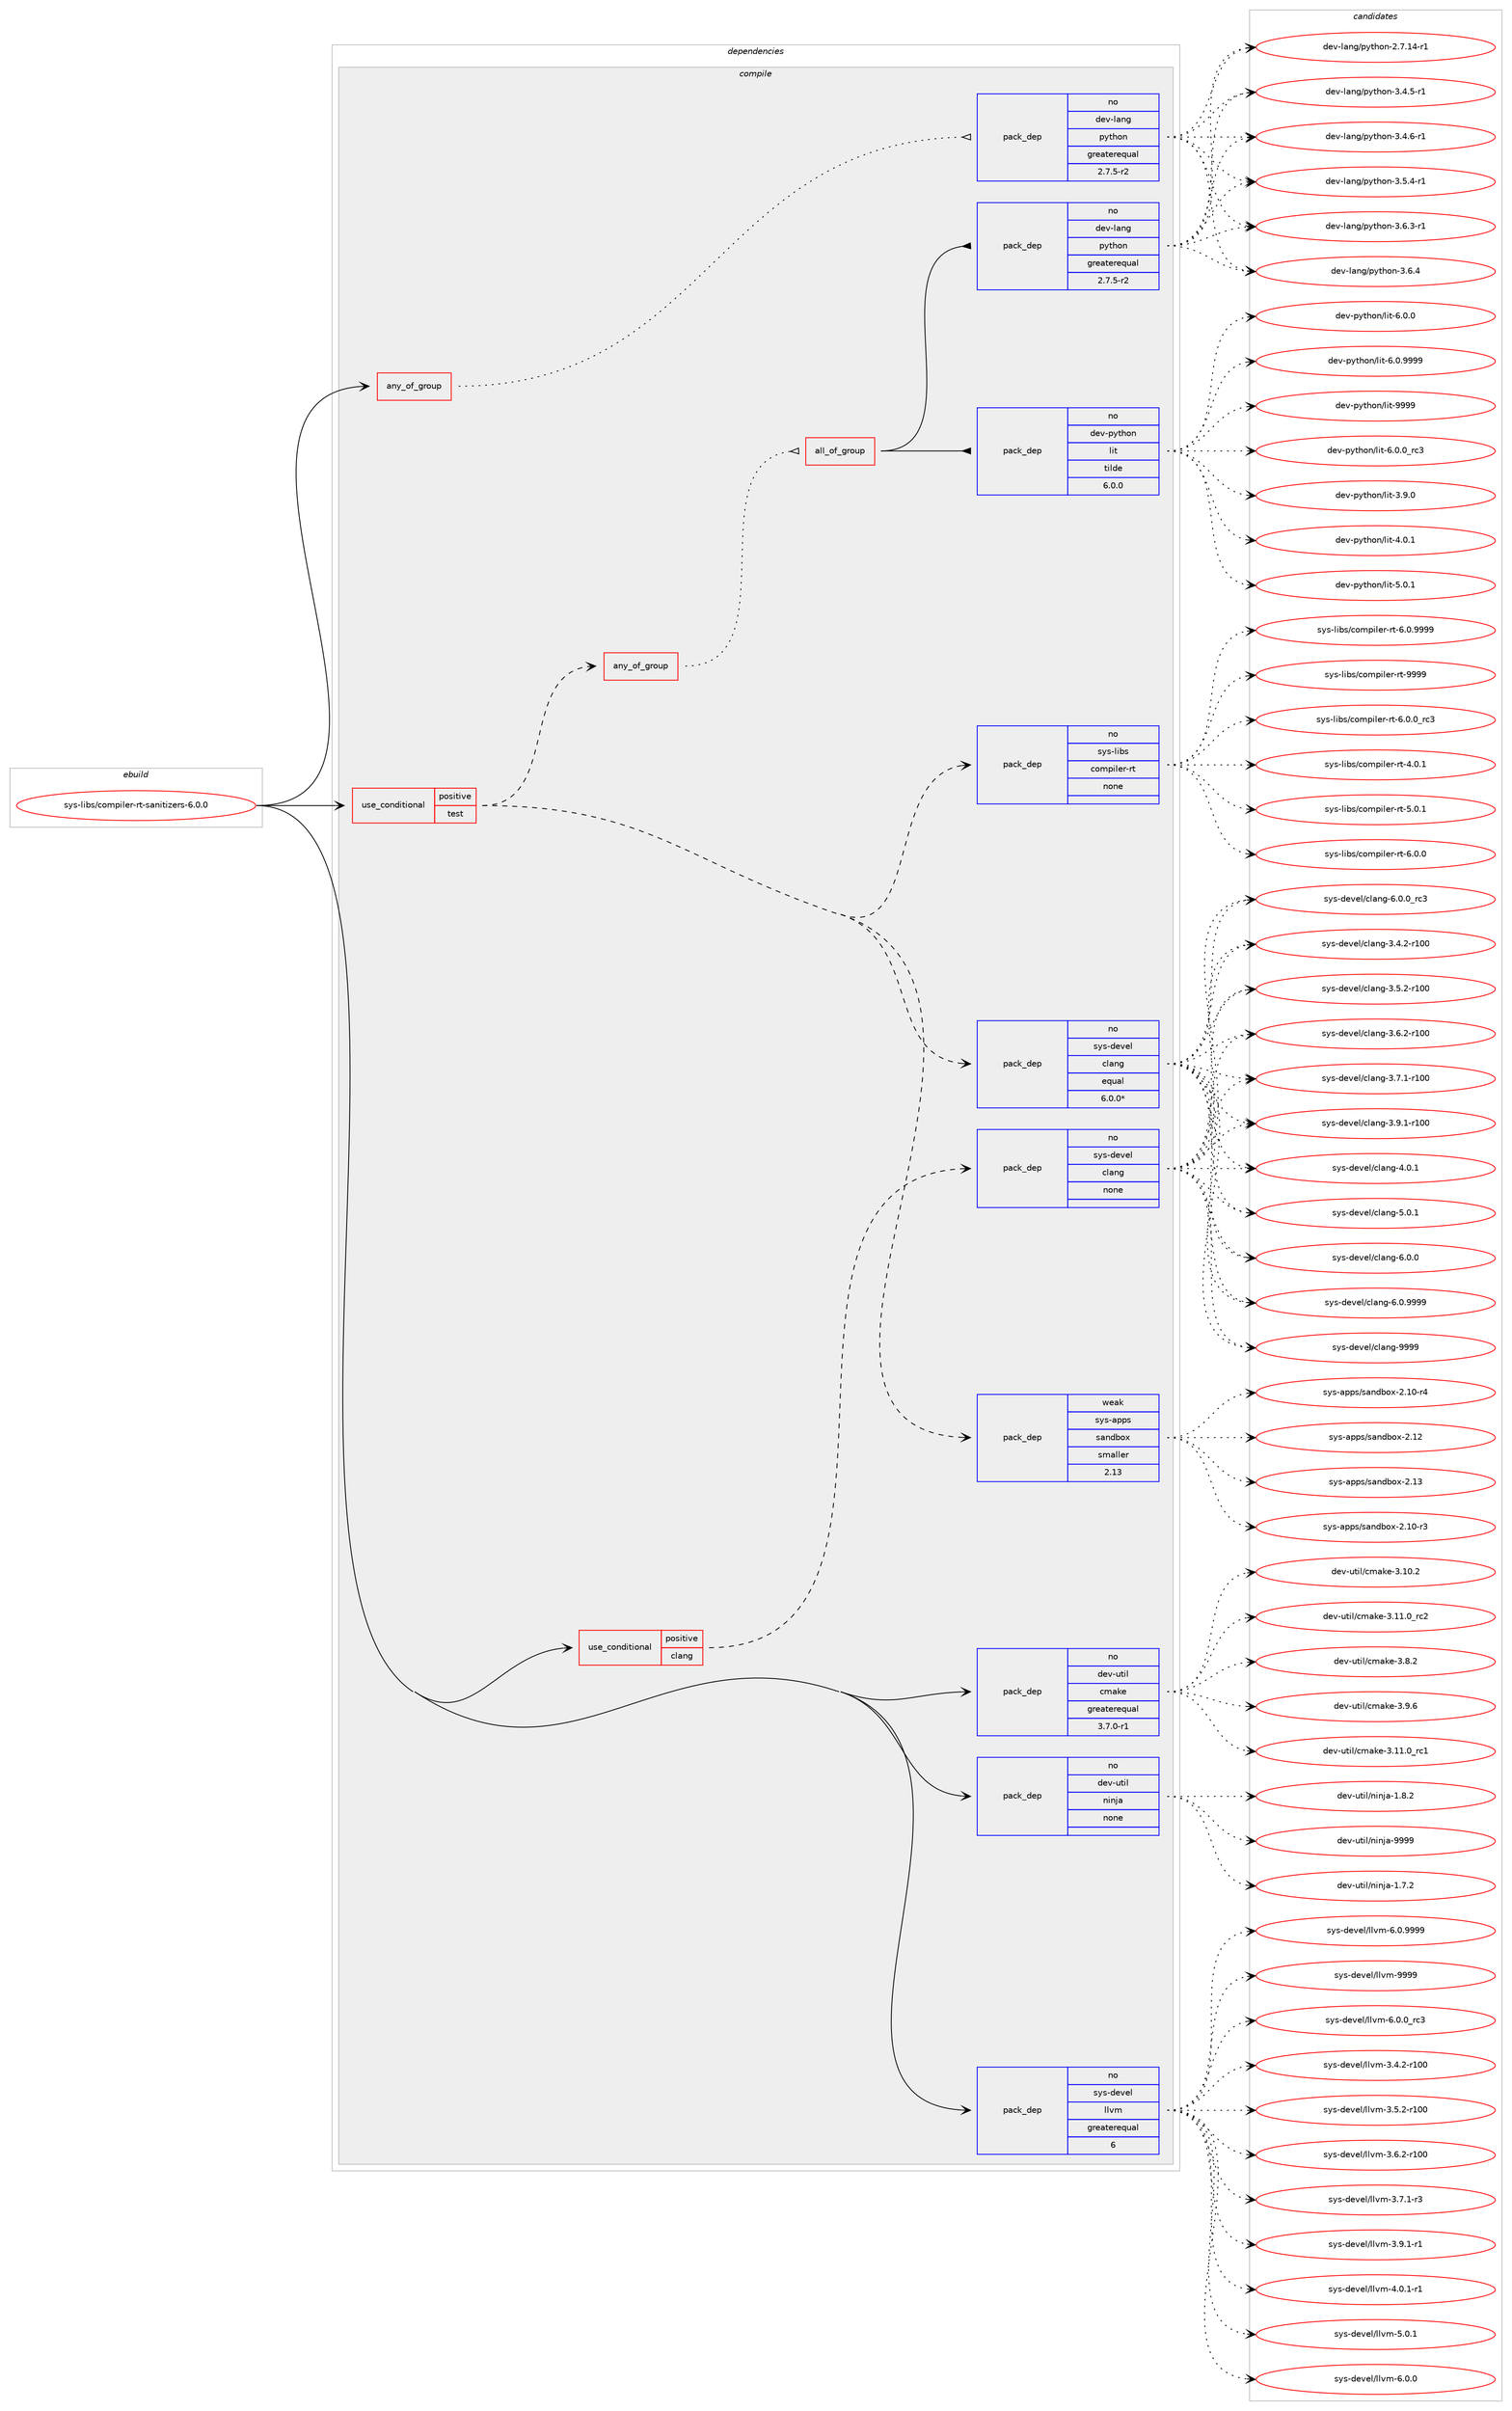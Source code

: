 digraph prolog {

# *************
# Graph options
# *************

newrank=true;
concentrate=true;
compound=true;
graph [rankdir=LR,fontname=Helvetica,fontsize=10,ranksep=1.5];#, ranksep=2.5, nodesep=0.2];
edge  [arrowhead=vee];
node  [fontname=Helvetica,fontsize=10];

# **********
# The ebuild
# **********

subgraph cluster_leftcol {
color=gray;
rank=same;
label=<<i>ebuild</i>>;
id [label="sys-libs/compiler-rt-sanitizers-6.0.0", color=red, width=4, href="../sys-libs/compiler-rt-sanitizers-6.0.0.svg"];
}

# ****************
# The dependencies
# ****************

subgraph cluster_midcol {
color=gray;
label=<<i>dependencies</i>>;
subgraph cluster_compile {
fillcolor="#eeeeee";
style=filled;
label=<<i>compile</i>>;
subgraph any78 {
dependency7553 [label=<<TABLE BORDER="0" CELLBORDER="1" CELLSPACING="0" CELLPADDING="4"><TR><TD CELLPADDING="10">any_of_group</TD></TR></TABLE>>, shape=none, color=red];subgraph pack6602 {
dependency7554 [label=<<TABLE BORDER="0" CELLBORDER="1" CELLSPACING="0" CELLPADDING="4" WIDTH="220"><TR><TD ROWSPAN="6" CELLPADDING="30">pack_dep</TD></TR><TR><TD WIDTH="110">no</TD></TR><TR><TD>dev-lang</TD></TR><TR><TD>python</TD></TR><TR><TD>greaterequal</TD></TR><TR><TD>2.7.5-r2</TD></TR></TABLE>>, shape=none, color=blue];
}
dependency7553:e -> dependency7554:w [weight=20,style="dotted",arrowhead="oinv"];
}
id:e -> dependency7553:w [weight=20,style="solid",arrowhead="vee"];
subgraph cond866 {
dependency7555 [label=<<TABLE BORDER="0" CELLBORDER="1" CELLSPACING="0" CELLPADDING="4"><TR><TD ROWSPAN="3" CELLPADDING="10">use_conditional</TD></TR><TR><TD>positive</TD></TR><TR><TD>clang</TD></TR></TABLE>>, shape=none, color=red];
subgraph pack6603 {
dependency7556 [label=<<TABLE BORDER="0" CELLBORDER="1" CELLSPACING="0" CELLPADDING="4" WIDTH="220"><TR><TD ROWSPAN="6" CELLPADDING="30">pack_dep</TD></TR><TR><TD WIDTH="110">no</TD></TR><TR><TD>sys-devel</TD></TR><TR><TD>clang</TD></TR><TR><TD>none</TD></TR><TR><TD></TD></TR></TABLE>>, shape=none, color=blue];
}
dependency7555:e -> dependency7556:w [weight=20,style="dashed",arrowhead="vee"];
}
id:e -> dependency7555:w [weight=20,style="solid",arrowhead="vee"];
subgraph cond867 {
dependency7557 [label=<<TABLE BORDER="0" CELLBORDER="1" CELLSPACING="0" CELLPADDING="4"><TR><TD ROWSPAN="3" CELLPADDING="10">use_conditional</TD></TR><TR><TD>positive</TD></TR><TR><TD>test</TD></TR></TABLE>>, shape=none, color=red];
subgraph pack6604 {
dependency7558 [label=<<TABLE BORDER="0" CELLBORDER="1" CELLSPACING="0" CELLPADDING="4" WIDTH="220"><TR><TD ROWSPAN="6" CELLPADDING="30">pack_dep</TD></TR><TR><TD WIDTH="110">weak</TD></TR><TR><TD>sys-apps</TD></TR><TR><TD>sandbox</TD></TR><TR><TD>smaller</TD></TR><TR><TD>2.13</TD></TR></TABLE>>, shape=none, color=blue];
}
dependency7557:e -> dependency7558:w [weight=20,style="dashed",arrowhead="vee"];
subgraph any79 {
dependency7559 [label=<<TABLE BORDER="0" CELLBORDER="1" CELLSPACING="0" CELLPADDING="4"><TR><TD CELLPADDING="10">any_of_group</TD></TR></TABLE>>, shape=none, color=red];subgraph all10 {
dependency7560 [label=<<TABLE BORDER="0" CELLBORDER="1" CELLSPACING="0" CELLPADDING="4"><TR><TD CELLPADDING="10">all_of_group</TD></TR></TABLE>>, shape=none, color=red];subgraph pack6605 {
dependency7561 [label=<<TABLE BORDER="0" CELLBORDER="1" CELLSPACING="0" CELLPADDING="4" WIDTH="220"><TR><TD ROWSPAN="6" CELLPADDING="30">pack_dep</TD></TR><TR><TD WIDTH="110">no</TD></TR><TR><TD>dev-lang</TD></TR><TR><TD>python</TD></TR><TR><TD>greaterequal</TD></TR><TR><TD>2.7.5-r2</TD></TR></TABLE>>, shape=none, color=blue];
}
dependency7560:e -> dependency7561:w [weight=20,style="solid",arrowhead="inv"];
subgraph pack6606 {
dependency7562 [label=<<TABLE BORDER="0" CELLBORDER="1" CELLSPACING="0" CELLPADDING="4" WIDTH="220"><TR><TD ROWSPAN="6" CELLPADDING="30">pack_dep</TD></TR><TR><TD WIDTH="110">no</TD></TR><TR><TD>dev-python</TD></TR><TR><TD>lit</TD></TR><TR><TD>tilde</TD></TR><TR><TD>6.0.0</TD></TR></TABLE>>, shape=none, color=blue];
}
dependency7560:e -> dependency7562:w [weight=20,style="solid",arrowhead="inv"];
}
dependency7559:e -> dependency7560:w [weight=20,style="dotted",arrowhead="oinv"];
}
dependency7557:e -> dependency7559:w [weight=20,style="dashed",arrowhead="vee"];
subgraph pack6607 {
dependency7563 [label=<<TABLE BORDER="0" CELLBORDER="1" CELLSPACING="0" CELLPADDING="4" WIDTH="220"><TR><TD ROWSPAN="6" CELLPADDING="30">pack_dep</TD></TR><TR><TD WIDTH="110">no</TD></TR><TR><TD>sys-devel</TD></TR><TR><TD>clang</TD></TR><TR><TD>equal</TD></TR><TR><TD>6.0.0*</TD></TR></TABLE>>, shape=none, color=blue];
}
dependency7557:e -> dependency7563:w [weight=20,style="dashed",arrowhead="vee"];
subgraph pack6608 {
dependency7564 [label=<<TABLE BORDER="0" CELLBORDER="1" CELLSPACING="0" CELLPADDING="4" WIDTH="220"><TR><TD ROWSPAN="6" CELLPADDING="30">pack_dep</TD></TR><TR><TD WIDTH="110">no</TD></TR><TR><TD>sys-libs</TD></TR><TR><TD>compiler-rt</TD></TR><TR><TD>none</TD></TR><TR><TD></TD></TR></TABLE>>, shape=none, color=blue];
}
dependency7557:e -> dependency7564:w [weight=20,style="dashed",arrowhead="vee"];
}
id:e -> dependency7557:w [weight=20,style="solid",arrowhead="vee"];
subgraph pack6609 {
dependency7565 [label=<<TABLE BORDER="0" CELLBORDER="1" CELLSPACING="0" CELLPADDING="4" WIDTH="220"><TR><TD ROWSPAN="6" CELLPADDING="30">pack_dep</TD></TR><TR><TD WIDTH="110">no</TD></TR><TR><TD>dev-util</TD></TR><TR><TD>cmake</TD></TR><TR><TD>greaterequal</TD></TR><TR><TD>3.7.0-r1</TD></TR></TABLE>>, shape=none, color=blue];
}
id:e -> dependency7565:w [weight=20,style="solid",arrowhead="vee"];
subgraph pack6610 {
dependency7566 [label=<<TABLE BORDER="0" CELLBORDER="1" CELLSPACING="0" CELLPADDING="4" WIDTH="220"><TR><TD ROWSPAN="6" CELLPADDING="30">pack_dep</TD></TR><TR><TD WIDTH="110">no</TD></TR><TR><TD>dev-util</TD></TR><TR><TD>ninja</TD></TR><TR><TD>none</TD></TR><TR><TD></TD></TR></TABLE>>, shape=none, color=blue];
}
id:e -> dependency7566:w [weight=20,style="solid",arrowhead="vee"];
subgraph pack6611 {
dependency7567 [label=<<TABLE BORDER="0" CELLBORDER="1" CELLSPACING="0" CELLPADDING="4" WIDTH="220"><TR><TD ROWSPAN="6" CELLPADDING="30">pack_dep</TD></TR><TR><TD WIDTH="110">no</TD></TR><TR><TD>sys-devel</TD></TR><TR><TD>llvm</TD></TR><TR><TD>greaterequal</TD></TR><TR><TD>6</TD></TR></TABLE>>, shape=none, color=blue];
}
id:e -> dependency7567:w [weight=20,style="solid",arrowhead="vee"];
}
subgraph cluster_compileandrun {
fillcolor="#eeeeee";
style=filled;
label=<<i>compile and run</i>>;
}
subgraph cluster_run {
fillcolor="#eeeeee";
style=filled;
label=<<i>run</i>>;
}
}

# **************
# The candidates
# **************

subgraph cluster_choices {
rank=same;
color=gray;
label=<<i>candidates</i>>;

subgraph choice6602 {
color=black;
nodesep=1;
choice100101118451089711010347112121116104111110455046554649524511449 [label="dev-lang/python-2.7.14-r1", color=red, width=4,href="../dev-lang/python-2.7.14-r1.svg"];
choice1001011184510897110103471121211161041111104551465246534511449 [label="dev-lang/python-3.4.5-r1", color=red, width=4,href="../dev-lang/python-3.4.5-r1.svg"];
choice1001011184510897110103471121211161041111104551465246544511449 [label="dev-lang/python-3.4.6-r1", color=red, width=4,href="../dev-lang/python-3.4.6-r1.svg"];
choice1001011184510897110103471121211161041111104551465346524511449 [label="dev-lang/python-3.5.4-r1", color=red, width=4,href="../dev-lang/python-3.5.4-r1.svg"];
choice1001011184510897110103471121211161041111104551465446514511449 [label="dev-lang/python-3.6.3-r1", color=red, width=4,href="../dev-lang/python-3.6.3-r1.svg"];
choice100101118451089711010347112121116104111110455146544652 [label="dev-lang/python-3.6.4", color=red, width=4,href="../dev-lang/python-3.6.4.svg"];
dependency7554:e -> choice100101118451089711010347112121116104111110455046554649524511449:w [style=dotted,weight="100"];
dependency7554:e -> choice1001011184510897110103471121211161041111104551465246534511449:w [style=dotted,weight="100"];
dependency7554:e -> choice1001011184510897110103471121211161041111104551465246544511449:w [style=dotted,weight="100"];
dependency7554:e -> choice1001011184510897110103471121211161041111104551465346524511449:w [style=dotted,weight="100"];
dependency7554:e -> choice1001011184510897110103471121211161041111104551465446514511449:w [style=dotted,weight="100"];
dependency7554:e -> choice100101118451089711010347112121116104111110455146544652:w [style=dotted,weight="100"];
}
subgraph choice6603 {
color=black;
nodesep=1;
choice11512111545100101118101108479910897110103455446484648951149951 [label="sys-devel/clang-6.0.0_rc3", color=red, width=4,href="../sys-devel/clang-6.0.0_rc3.svg"];
choice1151211154510010111810110847991089711010345514652465045114494848 [label="sys-devel/clang-3.4.2-r100", color=red, width=4,href="../sys-devel/clang-3.4.2-r100.svg"];
choice1151211154510010111810110847991089711010345514653465045114494848 [label="sys-devel/clang-3.5.2-r100", color=red, width=4,href="../sys-devel/clang-3.5.2-r100.svg"];
choice1151211154510010111810110847991089711010345514654465045114494848 [label="sys-devel/clang-3.6.2-r100", color=red, width=4,href="../sys-devel/clang-3.6.2-r100.svg"];
choice1151211154510010111810110847991089711010345514655464945114494848 [label="sys-devel/clang-3.7.1-r100", color=red, width=4,href="../sys-devel/clang-3.7.1-r100.svg"];
choice1151211154510010111810110847991089711010345514657464945114494848 [label="sys-devel/clang-3.9.1-r100", color=red, width=4,href="../sys-devel/clang-3.9.1-r100.svg"];
choice11512111545100101118101108479910897110103455246484649 [label="sys-devel/clang-4.0.1", color=red, width=4,href="../sys-devel/clang-4.0.1.svg"];
choice11512111545100101118101108479910897110103455346484649 [label="sys-devel/clang-5.0.1", color=red, width=4,href="../sys-devel/clang-5.0.1.svg"];
choice11512111545100101118101108479910897110103455446484648 [label="sys-devel/clang-6.0.0", color=red, width=4,href="../sys-devel/clang-6.0.0.svg"];
choice11512111545100101118101108479910897110103455446484657575757 [label="sys-devel/clang-6.0.9999", color=red, width=4,href="../sys-devel/clang-6.0.9999.svg"];
choice115121115451001011181011084799108971101034557575757 [label="sys-devel/clang-9999", color=red, width=4,href="../sys-devel/clang-9999.svg"];
dependency7556:e -> choice11512111545100101118101108479910897110103455446484648951149951:w [style=dotted,weight="100"];
dependency7556:e -> choice1151211154510010111810110847991089711010345514652465045114494848:w [style=dotted,weight="100"];
dependency7556:e -> choice1151211154510010111810110847991089711010345514653465045114494848:w [style=dotted,weight="100"];
dependency7556:e -> choice1151211154510010111810110847991089711010345514654465045114494848:w [style=dotted,weight="100"];
dependency7556:e -> choice1151211154510010111810110847991089711010345514655464945114494848:w [style=dotted,weight="100"];
dependency7556:e -> choice1151211154510010111810110847991089711010345514657464945114494848:w [style=dotted,weight="100"];
dependency7556:e -> choice11512111545100101118101108479910897110103455246484649:w [style=dotted,weight="100"];
dependency7556:e -> choice11512111545100101118101108479910897110103455346484649:w [style=dotted,weight="100"];
dependency7556:e -> choice11512111545100101118101108479910897110103455446484648:w [style=dotted,weight="100"];
dependency7556:e -> choice11512111545100101118101108479910897110103455446484657575757:w [style=dotted,weight="100"];
dependency7556:e -> choice115121115451001011181011084799108971101034557575757:w [style=dotted,weight="100"];
}
subgraph choice6604 {
color=black;
nodesep=1;
choice115121115459711211211547115971101009811112045504649484511451 [label="sys-apps/sandbox-2.10-r3", color=red, width=4,href="../sys-apps/sandbox-2.10-r3.svg"];
choice115121115459711211211547115971101009811112045504649484511452 [label="sys-apps/sandbox-2.10-r4", color=red, width=4,href="../sys-apps/sandbox-2.10-r4.svg"];
choice11512111545971121121154711597110100981111204550464950 [label="sys-apps/sandbox-2.12", color=red, width=4,href="../sys-apps/sandbox-2.12.svg"];
choice11512111545971121121154711597110100981111204550464951 [label="sys-apps/sandbox-2.13", color=red, width=4,href="../sys-apps/sandbox-2.13.svg"];
dependency7558:e -> choice115121115459711211211547115971101009811112045504649484511451:w [style=dotted,weight="100"];
dependency7558:e -> choice115121115459711211211547115971101009811112045504649484511452:w [style=dotted,weight="100"];
dependency7558:e -> choice11512111545971121121154711597110100981111204550464950:w [style=dotted,weight="100"];
dependency7558:e -> choice11512111545971121121154711597110100981111204550464951:w [style=dotted,weight="100"];
}
subgraph choice6605 {
color=black;
nodesep=1;
choice100101118451089711010347112121116104111110455046554649524511449 [label="dev-lang/python-2.7.14-r1", color=red, width=4,href="../dev-lang/python-2.7.14-r1.svg"];
choice1001011184510897110103471121211161041111104551465246534511449 [label="dev-lang/python-3.4.5-r1", color=red, width=4,href="../dev-lang/python-3.4.5-r1.svg"];
choice1001011184510897110103471121211161041111104551465246544511449 [label="dev-lang/python-3.4.6-r1", color=red, width=4,href="../dev-lang/python-3.4.6-r1.svg"];
choice1001011184510897110103471121211161041111104551465346524511449 [label="dev-lang/python-3.5.4-r1", color=red, width=4,href="../dev-lang/python-3.5.4-r1.svg"];
choice1001011184510897110103471121211161041111104551465446514511449 [label="dev-lang/python-3.6.3-r1", color=red, width=4,href="../dev-lang/python-3.6.3-r1.svg"];
choice100101118451089711010347112121116104111110455146544652 [label="dev-lang/python-3.6.4", color=red, width=4,href="../dev-lang/python-3.6.4.svg"];
dependency7561:e -> choice100101118451089711010347112121116104111110455046554649524511449:w [style=dotted,weight="100"];
dependency7561:e -> choice1001011184510897110103471121211161041111104551465246534511449:w [style=dotted,weight="100"];
dependency7561:e -> choice1001011184510897110103471121211161041111104551465246544511449:w [style=dotted,weight="100"];
dependency7561:e -> choice1001011184510897110103471121211161041111104551465346524511449:w [style=dotted,weight="100"];
dependency7561:e -> choice1001011184510897110103471121211161041111104551465446514511449:w [style=dotted,weight="100"];
dependency7561:e -> choice100101118451089711010347112121116104111110455146544652:w [style=dotted,weight="100"];
}
subgraph choice6606 {
color=black;
nodesep=1;
choice1001011184511212111610411111047108105116455446484648951149951 [label="dev-python/lit-6.0.0_rc3", color=red, width=4,href="../dev-python/lit-6.0.0_rc3.svg"];
choice1001011184511212111610411111047108105116455146574648 [label="dev-python/lit-3.9.0", color=red, width=4,href="../dev-python/lit-3.9.0.svg"];
choice1001011184511212111610411111047108105116455246484649 [label="dev-python/lit-4.0.1", color=red, width=4,href="../dev-python/lit-4.0.1.svg"];
choice1001011184511212111610411111047108105116455346484649 [label="dev-python/lit-5.0.1", color=red, width=4,href="../dev-python/lit-5.0.1.svg"];
choice1001011184511212111610411111047108105116455446484648 [label="dev-python/lit-6.0.0", color=red, width=4,href="../dev-python/lit-6.0.0.svg"];
choice1001011184511212111610411111047108105116455446484657575757 [label="dev-python/lit-6.0.9999", color=red, width=4,href="../dev-python/lit-6.0.9999.svg"];
choice10010111845112121116104111110471081051164557575757 [label="dev-python/lit-9999", color=red, width=4,href="../dev-python/lit-9999.svg"];
dependency7562:e -> choice1001011184511212111610411111047108105116455446484648951149951:w [style=dotted,weight="100"];
dependency7562:e -> choice1001011184511212111610411111047108105116455146574648:w [style=dotted,weight="100"];
dependency7562:e -> choice1001011184511212111610411111047108105116455246484649:w [style=dotted,weight="100"];
dependency7562:e -> choice1001011184511212111610411111047108105116455346484649:w [style=dotted,weight="100"];
dependency7562:e -> choice1001011184511212111610411111047108105116455446484648:w [style=dotted,weight="100"];
dependency7562:e -> choice1001011184511212111610411111047108105116455446484657575757:w [style=dotted,weight="100"];
dependency7562:e -> choice10010111845112121116104111110471081051164557575757:w [style=dotted,weight="100"];
}
subgraph choice6607 {
color=black;
nodesep=1;
choice11512111545100101118101108479910897110103455446484648951149951 [label="sys-devel/clang-6.0.0_rc3", color=red, width=4,href="../sys-devel/clang-6.0.0_rc3.svg"];
choice1151211154510010111810110847991089711010345514652465045114494848 [label="sys-devel/clang-3.4.2-r100", color=red, width=4,href="../sys-devel/clang-3.4.2-r100.svg"];
choice1151211154510010111810110847991089711010345514653465045114494848 [label="sys-devel/clang-3.5.2-r100", color=red, width=4,href="../sys-devel/clang-3.5.2-r100.svg"];
choice1151211154510010111810110847991089711010345514654465045114494848 [label="sys-devel/clang-3.6.2-r100", color=red, width=4,href="../sys-devel/clang-3.6.2-r100.svg"];
choice1151211154510010111810110847991089711010345514655464945114494848 [label="sys-devel/clang-3.7.1-r100", color=red, width=4,href="../sys-devel/clang-3.7.1-r100.svg"];
choice1151211154510010111810110847991089711010345514657464945114494848 [label="sys-devel/clang-3.9.1-r100", color=red, width=4,href="../sys-devel/clang-3.9.1-r100.svg"];
choice11512111545100101118101108479910897110103455246484649 [label="sys-devel/clang-4.0.1", color=red, width=4,href="../sys-devel/clang-4.0.1.svg"];
choice11512111545100101118101108479910897110103455346484649 [label="sys-devel/clang-5.0.1", color=red, width=4,href="../sys-devel/clang-5.0.1.svg"];
choice11512111545100101118101108479910897110103455446484648 [label="sys-devel/clang-6.0.0", color=red, width=4,href="../sys-devel/clang-6.0.0.svg"];
choice11512111545100101118101108479910897110103455446484657575757 [label="sys-devel/clang-6.0.9999", color=red, width=4,href="../sys-devel/clang-6.0.9999.svg"];
choice115121115451001011181011084799108971101034557575757 [label="sys-devel/clang-9999", color=red, width=4,href="../sys-devel/clang-9999.svg"];
dependency7563:e -> choice11512111545100101118101108479910897110103455446484648951149951:w [style=dotted,weight="100"];
dependency7563:e -> choice1151211154510010111810110847991089711010345514652465045114494848:w [style=dotted,weight="100"];
dependency7563:e -> choice1151211154510010111810110847991089711010345514653465045114494848:w [style=dotted,weight="100"];
dependency7563:e -> choice1151211154510010111810110847991089711010345514654465045114494848:w [style=dotted,weight="100"];
dependency7563:e -> choice1151211154510010111810110847991089711010345514655464945114494848:w [style=dotted,weight="100"];
dependency7563:e -> choice1151211154510010111810110847991089711010345514657464945114494848:w [style=dotted,weight="100"];
dependency7563:e -> choice11512111545100101118101108479910897110103455246484649:w [style=dotted,weight="100"];
dependency7563:e -> choice11512111545100101118101108479910897110103455346484649:w [style=dotted,weight="100"];
dependency7563:e -> choice11512111545100101118101108479910897110103455446484648:w [style=dotted,weight="100"];
dependency7563:e -> choice11512111545100101118101108479910897110103455446484657575757:w [style=dotted,weight="100"];
dependency7563:e -> choice115121115451001011181011084799108971101034557575757:w [style=dotted,weight="100"];
}
subgraph choice6608 {
color=black;
nodesep=1;
choice1151211154510810598115479911110911210510810111445114116455446484648951149951 [label="sys-libs/compiler-rt-6.0.0_rc3", color=red, width=4,href="../sys-libs/compiler-rt-6.0.0_rc3.svg"];
choice1151211154510810598115479911110911210510810111445114116455246484649 [label="sys-libs/compiler-rt-4.0.1", color=red, width=4,href="../sys-libs/compiler-rt-4.0.1.svg"];
choice1151211154510810598115479911110911210510810111445114116455346484649 [label="sys-libs/compiler-rt-5.0.1", color=red, width=4,href="../sys-libs/compiler-rt-5.0.1.svg"];
choice1151211154510810598115479911110911210510810111445114116455446484648 [label="sys-libs/compiler-rt-6.0.0", color=red, width=4,href="../sys-libs/compiler-rt-6.0.0.svg"];
choice1151211154510810598115479911110911210510810111445114116455446484657575757 [label="sys-libs/compiler-rt-6.0.9999", color=red, width=4,href="../sys-libs/compiler-rt-6.0.9999.svg"];
choice11512111545108105981154799111109112105108101114451141164557575757 [label="sys-libs/compiler-rt-9999", color=red, width=4,href="../sys-libs/compiler-rt-9999.svg"];
dependency7564:e -> choice1151211154510810598115479911110911210510810111445114116455446484648951149951:w [style=dotted,weight="100"];
dependency7564:e -> choice1151211154510810598115479911110911210510810111445114116455246484649:w [style=dotted,weight="100"];
dependency7564:e -> choice1151211154510810598115479911110911210510810111445114116455346484649:w [style=dotted,weight="100"];
dependency7564:e -> choice1151211154510810598115479911110911210510810111445114116455446484648:w [style=dotted,weight="100"];
dependency7564:e -> choice1151211154510810598115479911110911210510810111445114116455446484657575757:w [style=dotted,weight="100"];
dependency7564:e -> choice11512111545108105981154799111109112105108101114451141164557575757:w [style=dotted,weight="100"];
}
subgraph choice6609 {
color=black;
nodesep=1;
choice1001011184511711610510847991099710710145514649494648951149949 [label="dev-util/cmake-3.11.0_rc1", color=red, width=4,href="../dev-util/cmake-3.11.0_rc1.svg"];
choice1001011184511711610510847991099710710145514649484650 [label="dev-util/cmake-3.10.2", color=red, width=4,href="../dev-util/cmake-3.10.2.svg"];
choice1001011184511711610510847991099710710145514649494648951149950 [label="dev-util/cmake-3.11.0_rc2", color=red, width=4,href="../dev-util/cmake-3.11.0_rc2.svg"];
choice10010111845117116105108479910997107101455146564650 [label="dev-util/cmake-3.8.2", color=red, width=4,href="../dev-util/cmake-3.8.2.svg"];
choice10010111845117116105108479910997107101455146574654 [label="dev-util/cmake-3.9.6", color=red, width=4,href="../dev-util/cmake-3.9.6.svg"];
dependency7565:e -> choice1001011184511711610510847991099710710145514649494648951149949:w [style=dotted,weight="100"];
dependency7565:e -> choice1001011184511711610510847991099710710145514649484650:w [style=dotted,weight="100"];
dependency7565:e -> choice1001011184511711610510847991099710710145514649494648951149950:w [style=dotted,weight="100"];
dependency7565:e -> choice10010111845117116105108479910997107101455146564650:w [style=dotted,weight="100"];
dependency7565:e -> choice10010111845117116105108479910997107101455146574654:w [style=dotted,weight="100"];
}
subgraph choice6610 {
color=black;
nodesep=1;
choice100101118451171161051084711010511010697454946554650 [label="dev-util/ninja-1.7.2", color=red, width=4,href="../dev-util/ninja-1.7.2.svg"];
choice100101118451171161051084711010511010697454946564650 [label="dev-util/ninja-1.8.2", color=red, width=4,href="../dev-util/ninja-1.8.2.svg"];
choice1001011184511711610510847110105110106974557575757 [label="dev-util/ninja-9999", color=red, width=4,href="../dev-util/ninja-9999.svg"];
dependency7566:e -> choice100101118451171161051084711010511010697454946554650:w [style=dotted,weight="100"];
dependency7566:e -> choice100101118451171161051084711010511010697454946564650:w [style=dotted,weight="100"];
dependency7566:e -> choice1001011184511711610510847110105110106974557575757:w [style=dotted,weight="100"];
}
subgraph choice6611 {
color=black;
nodesep=1;
choice1151211154510010111810110847108108118109455446484648951149951 [label="sys-devel/llvm-6.0.0_rc3", color=red, width=4,href="../sys-devel/llvm-6.0.0_rc3.svg"];
choice115121115451001011181011084710810811810945514652465045114494848 [label="sys-devel/llvm-3.4.2-r100", color=red, width=4,href="../sys-devel/llvm-3.4.2-r100.svg"];
choice115121115451001011181011084710810811810945514653465045114494848 [label="sys-devel/llvm-3.5.2-r100", color=red, width=4,href="../sys-devel/llvm-3.5.2-r100.svg"];
choice115121115451001011181011084710810811810945514654465045114494848 [label="sys-devel/llvm-3.6.2-r100", color=red, width=4,href="../sys-devel/llvm-3.6.2-r100.svg"];
choice11512111545100101118101108471081081181094551465546494511451 [label="sys-devel/llvm-3.7.1-r3", color=red, width=4,href="../sys-devel/llvm-3.7.1-r3.svg"];
choice11512111545100101118101108471081081181094551465746494511449 [label="sys-devel/llvm-3.9.1-r1", color=red, width=4,href="../sys-devel/llvm-3.9.1-r1.svg"];
choice11512111545100101118101108471081081181094552464846494511449 [label="sys-devel/llvm-4.0.1-r1", color=red, width=4,href="../sys-devel/llvm-4.0.1-r1.svg"];
choice1151211154510010111810110847108108118109455346484649 [label="sys-devel/llvm-5.0.1", color=red, width=4,href="../sys-devel/llvm-5.0.1.svg"];
choice1151211154510010111810110847108108118109455446484648 [label="sys-devel/llvm-6.0.0", color=red, width=4,href="../sys-devel/llvm-6.0.0.svg"];
choice1151211154510010111810110847108108118109455446484657575757 [label="sys-devel/llvm-6.0.9999", color=red, width=4,href="../sys-devel/llvm-6.0.9999.svg"];
choice11512111545100101118101108471081081181094557575757 [label="sys-devel/llvm-9999", color=red, width=4,href="../sys-devel/llvm-9999.svg"];
dependency7567:e -> choice1151211154510010111810110847108108118109455446484648951149951:w [style=dotted,weight="100"];
dependency7567:e -> choice115121115451001011181011084710810811810945514652465045114494848:w [style=dotted,weight="100"];
dependency7567:e -> choice115121115451001011181011084710810811810945514653465045114494848:w [style=dotted,weight="100"];
dependency7567:e -> choice115121115451001011181011084710810811810945514654465045114494848:w [style=dotted,weight="100"];
dependency7567:e -> choice11512111545100101118101108471081081181094551465546494511451:w [style=dotted,weight="100"];
dependency7567:e -> choice11512111545100101118101108471081081181094551465746494511449:w [style=dotted,weight="100"];
dependency7567:e -> choice11512111545100101118101108471081081181094552464846494511449:w [style=dotted,weight="100"];
dependency7567:e -> choice1151211154510010111810110847108108118109455346484649:w [style=dotted,weight="100"];
dependency7567:e -> choice1151211154510010111810110847108108118109455446484648:w [style=dotted,weight="100"];
dependency7567:e -> choice1151211154510010111810110847108108118109455446484657575757:w [style=dotted,weight="100"];
dependency7567:e -> choice11512111545100101118101108471081081181094557575757:w [style=dotted,weight="100"];
}
}

}
